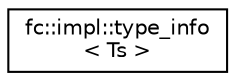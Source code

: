 digraph "Graphical Class Hierarchy"
{
  edge [fontname="Helvetica",fontsize="10",labelfontname="Helvetica",labelfontsize="10"];
  node [fontname="Helvetica",fontsize="10",shape=record];
  rankdir="LR";
  Node0 [label="fc::impl::type_info\l\< Ts \>",height=0.2,width=0.4,color="black", fillcolor="white", style="filled",URL="$structfc_1_1impl_1_1type__info.html"];
}
